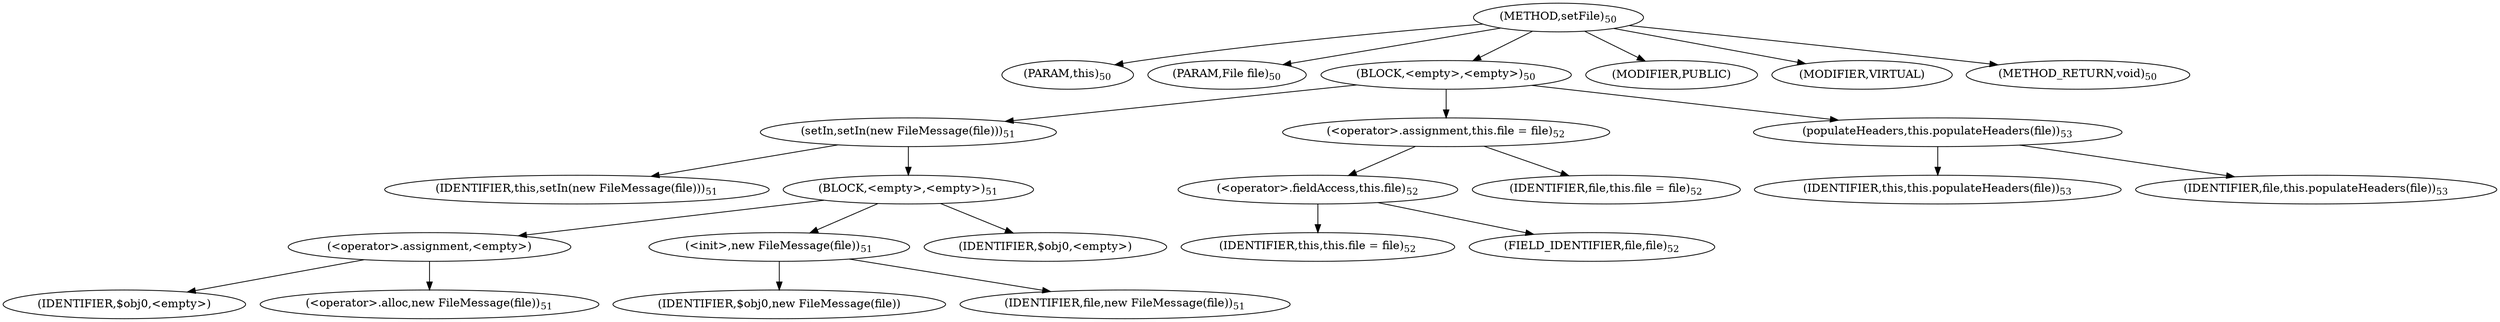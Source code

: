 digraph "setFile" {  
"66" [label = <(METHOD,setFile)<SUB>50</SUB>> ]
"12" [label = <(PARAM,this)<SUB>50</SUB>> ]
"67" [label = <(PARAM,File file)<SUB>50</SUB>> ]
"68" [label = <(BLOCK,&lt;empty&gt;,&lt;empty&gt;)<SUB>50</SUB>> ]
"69" [label = <(setIn,setIn(new FileMessage(file)))<SUB>51</SUB>> ]
"11" [label = <(IDENTIFIER,this,setIn(new FileMessage(file)))<SUB>51</SUB>> ]
"70" [label = <(BLOCK,&lt;empty&gt;,&lt;empty&gt;)<SUB>51</SUB>> ]
"71" [label = <(&lt;operator&gt;.assignment,&lt;empty&gt;)> ]
"72" [label = <(IDENTIFIER,$obj0,&lt;empty&gt;)> ]
"73" [label = <(&lt;operator&gt;.alloc,new FileMessage(file))<SUB>51</SUB>> ]
"74" [label = <(&lt;init&gt;,new FileMessage(file))<SUB>51</SUB>> ]
"75" [label = <(IDENTIFIER,$obj0,new FileMessage(file))> ]
"76" [label = <(IDENTIFIER,file,new FileMessage(file))<SUB>51</SUB>> ]
"77" [label = <(IDENTIFIER,$obj0,&lt;empty&gt;)> ]
"78" [label = <(&lt;operator&gt;.assignment,this.file = file)<SUB>52</SUB>> ]
"79" [label = <(&lt;operator&gt;.fieldAccess,this.file)<SUB>52</SUB>> ]
"13" [label = <(IDENTIFIER,this,this.file = file)<SUB>52</SUB>> ]
"80" [label = <(FIELD_IDENTIFIER,file,file)<SUB>52</SUB>> ]
"81" [label = <(IDENTIFIER,file,this.file = file)<SUB>52</SUB>> ]
"82" [label = <(populateHeaders,this.populateHeaders(file))<SUB>53</SUB>> ]
"14" [label = <(IDENTIFIER,this,this.populateHeaders(file))<SUB>53</SUB>> ]
"83" [label = <(IDENTIFIER,file,this.populateHeaders(file))<SUB>53</SUB>> ]
"84" [label = <(MODIFIER,PUBLIC)> ]
"85" [label = <(MODIFIER,VIRTUAL)> ]
"86" [label = <(METHOD_RETURN,void)<SUB>50</SUB>> ]
  "66" -> "12" 
  "66" -> "67" 
  "66" -> "68" 
  "66" -> "84" 
  "66" -> "85" 
  "66" -> "86" 
  "68" -> "69" 
  "68" -> "78" 
  "68" -> "82" 
  "69" -> "11" 
  "69" -> "70" 
  "70" -> "71" 
  "70" -> "74" 
  "70" -> "77" 
  "71" -> "72" 
  "71" -> "73" 
  "74" -> "75" 
  "74" -> "76" 
  "78" -> "79" 
  "78" -> "81" 
  "79" -> "13" 
  "79" -> "80" 
  "82" -> "14" 
  "82" -> "83" 
}

